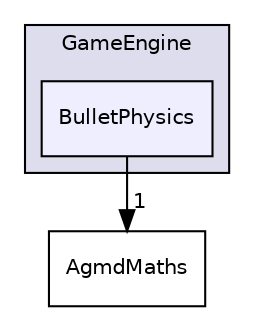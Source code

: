 digraph "src/GameEngine/BulletPhysics" {
  compound=true
  node [ fontsize="10", fontname="Helvetica"];
  edge [ labelfontsize="10", labelfontname="Helvetica"];
  subgraph clusterdir_87d9bbb463c94c1515574f4c4d964a1a {
    graph [ bgcolor="#ddddee", pencolor="black", label="GameEngine" fontname="Helvetica", fontsize="10", URL="dir_87d9bbb463c94c1515574f4c4d964a1a.html"]
  dir_90c99cf03b256ade6e4a1e21888e8303 [shape=box, label="BulletPhysics", style="filled", fillcolor="#eeeeff", pencolor="black", URL="dir_90c99cf03b256ade6e4a1e21888e8303.html"];
  }
  dir_63fe998611d45edd7ddae16015d2257a [shape=box label="AgmdMaths" URL="dir_63fe998611d45edd7ddae16015d2257a.html"];
  dir_90c99cf03b256ade6e4a1e21888e8303->dir_63fe998611d45edd7ddae16015d2257a [headlabel="1", labeldistance=1.5 headhref="dir_000024_000025.html"];
}
